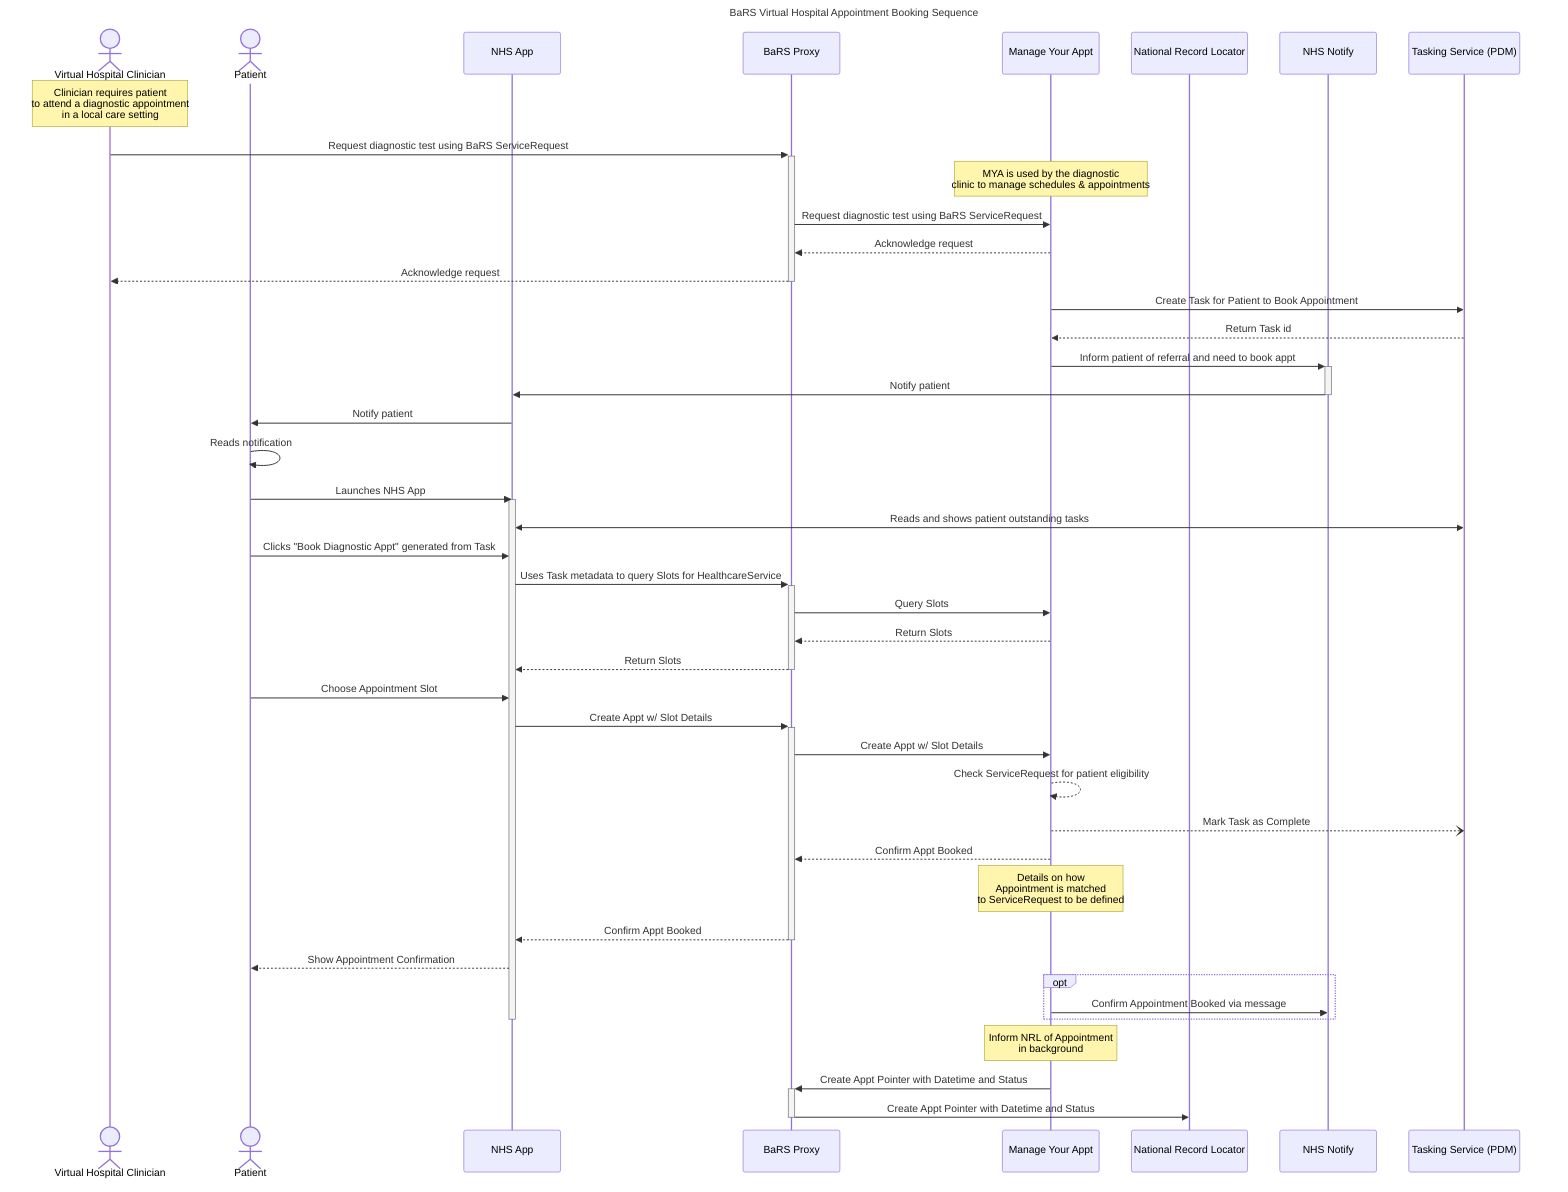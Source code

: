 ---
title: BaRS Virtual Hospital Appointment Booking Sequence
description: Sequence diagram showing the process of booking a virtual hospital appointment using the BaRS system.
author: Matthew Brown
date: 2025-08-01
tags: [BaRS, Virtual Hospital, Appointment Booking, Sequence Diagram]
displayMode: sequence
config:
  theme: default
  look: handdrawn
---


sequenceDiagram
    actor VH as Virtual Hospital Clinician
    actor P as Patient
    participant NHSA as NHS App
    participant BP as BaRS Proxy
    participant MYA as Manage Your Appt
    participant NRL as National Record Locator
    participant NHSN as NHS Notify
    participant T as Tasking Service (PDM)
    note over VH: Clinician requires patient<br />to attend a diagnostic appointment<br />in a local care setting
    VH->>+BP: Request diagnostic test using BaRS ServiceRequest
    %% see https://simplifier.net/nhsbookingandreferrals/~resources?category=Example&exampletype=Bundle&sortBy=DisplayName for example messages
    note over MYA: MYA is used by the diagnostic<br />clinic to manage schedules & appointments
    BP->>MYA: Request diagnostic test using BaRS ServiceRequest
    MYA-->>BP: Acknowledge request
    BP-->>-VH: Acknowledge request
    MYA->>T: Create Task for Patient to Book Appointment
    T-->>MYA: Return Task id
    MYA->>+NHSN: Inform patient of referral and need to book appt
    NHSN->>-NHSA: Notify patient
    NHSA->>P: Notify patient
    P->>P: Reads notification
    P->>NHSA: Launches NHS App
    activate NHSA
    NHSA<<->>T: Reads and shows patient outstanding tasks
    P->>NHSA: Clicks "Book Diagnostic Appt" generated from Task
    NHSA->>+BP: Uses Task metadata to query Slots for HealthcareService
    BP->>MYA: Query Slots
    MYA-->>BP: Return Slots
    BP-->>-NHSA: Return Slots
    P->>NHSA: Choose Appointment Slot
    NHSA->>+BP: Create Appt w/ Slot Details
    BP->>MYA: Create Appt w/ Slot Details
    MYA-->>MYA: Check ServiceRequest for patient eligibility
    MYA--)T: Mark Task as Complete
    MYA-->>BP: Confirm Appt Booked
    Note over MYA:   Details on how <br /> Appointment is matched <br /> to ServiceRequest to be defined
    BP-->>-NHSA: Confirm Appt Booked
    NHSA-->>P: Show Appointment Confirmation
    opt
    MYA->>NHSN: Confirm Appointment Booked via message
    end
    deactivate NHSA
    Note over MYA:  Inform NRL of Appointment<br />in background 
    MYA->>+BP: Create Appt Pointer with Datetime and Status
    BP->>-NRL: Create Appt Pointer with Datetime and Status